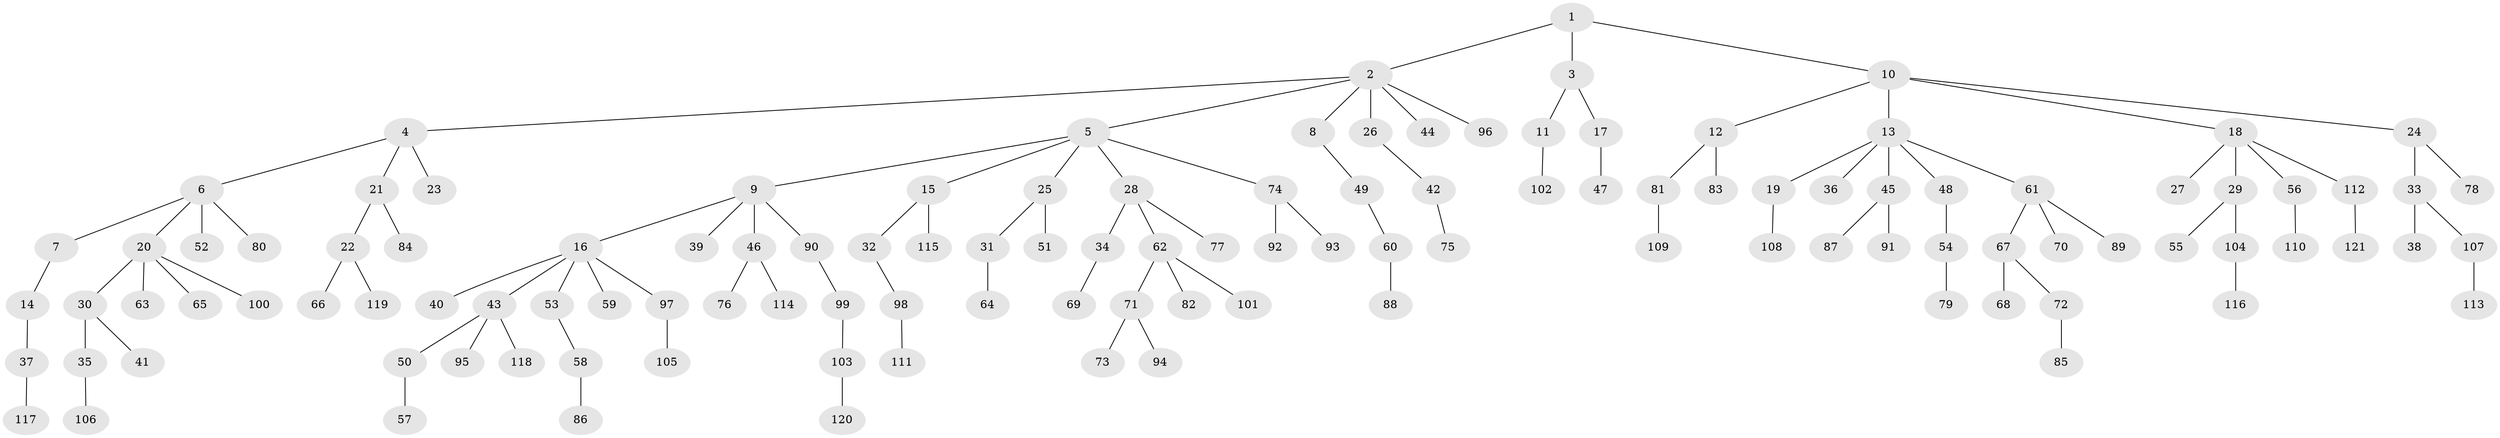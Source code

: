 // Generated by graph-tools (version 1.1) at 2025/36/03/09/25 02:36:29]
// undirected, 121 vertices, 120 edges
graph export_dot {
graph [start="1"]
  node [color=gray90,style=filled];
  1;
  2;
  3;
  4;
  5;
  6;
  7;
  8;
  9;
  10;
  11;
  12;
  13;
  14;
  15;
  16;
  17;
  18;
  19;
  20;
  21;
  22;
  23;
  24;
  25;
  26;
  27;
  28;
  29;
  30;
  31;
  32;
  33;
  34;
  35;
  36;
  37;
  38;
  39;
  40;
  41;
  42;
  43;
  44;
  45;
  46;
  47;
  48;
  49;
  50;
  51;
  52;
  53;
  54;
  55;
  56;
  57;
  58;
  59;
  60;
  61;
  62;
  63;
  64;
  65;
  66;
  67;
  68;
  69;
  70;
  71;
  72;
  73;
  74;
  75;
  76;
  77;
  78;
  79;
  80;
  81;
  82;
  83;
  84;
  85;
  86;
  87;
  88;
  89;
  90;
  91;
  92;
  93;
  94;
  95;
  96;
  97;
  98;
  99;
  100;
  101;
  102;
  103;
  104;
  105;
  106;
  107;
  108;
  109;
  110;
  111;
  112;
  113;
  114;
  115;
  116;
  117;
  118;
  119;
  120;
  121;
  1 -- 2;
  1 -- 3;
  1 -- 10;
  2 -- 4;
  2 -- 5;
  2 -- 8;
  2 -- 26;
  2 -- 44;
  2 -- 96;
  3 -- 11;
  3 -- 17;
  4 -- 6;
  4 -- 21;
  4 -- 23;
  5 -- 9;
  5 -- 15;
  5 -- 25;
  5 -- 28;
  5 -- 74;
  6 -- 7;
  6 -- 20;
  6 -- 52;
  6 -- 80;
  7 -- 14;
  8 -- 49;
  9 -- 16;
  9 -- 39;
  9 -- 46;
  9 -- 90;
  10 -- 12;
  10 -- 13;
  10 -- 18;
  10 -- 24;
  11 -- 102;
  12 -- 81;
  12 -- 83;
  13 -- 19;
  13 -- 36;
  13 -- 45;
  13 -- 48;
  13 -- 61;
  14 -- 37;
  15 -- 32;
  15 -- 115;
  16 -- 40;
  16 -- 43;
  16 -- 53;
  16 -- 59;
  16 -- 97;
  17 -- 47;
  18 -- 27;
  18 -- 29;
  18 -- 56;
  18 -- 112;
  19 -- 108;
  20 -- 30;
  20 -- 63;
  20 -- 65;
  20 -- 100;
  21 -- 22;
  21 -- 84;
  22 -- 66;
  22 -- 119;
  24 -- 33;
  24 -- 78;
  25 -- 31;
  25 -- 51;
  26 -- 42;
  28 -- 34;
  28 -- 62;
  28 -- 77;
  29 -- 55;
  29 -- 104;
  30 -- 35;
  30 -- 41;
  31 -- 64;
  32 -- 98;
  33 -- 38;
  33 -- 107;
  34 -- 69;
  35 -- 106;
  37 -- 117;
  42 -- 75;
  43 -- 50;
  43 -- 95;
  43 -- 118;
  45 -- 87;
  45 -- 91;
  46 -- 76;
  46 -- 114;
  48 -- 54;
  49 -- 60;
  50 -- 57;
  53 -- 58;
  54 -- 79;
  56 -- 110;
  58 -- 86;
  60 -- 88;
  61 -- 67;
  61 -- 70;
  61 -- 89;
  62 -- 71;
  62 -- 82;
  62 -- 101;
  67 -- 68;
  67 -- 72;
  71 -- 73;
  71 -- 94;
  72 -- 85;
  74 -- 92;
  74 -- 93;
  81 -- 109;
  90 -- 99;
  97 -- 105;
  98 -- 111;
  99 -- 103;
  103 -- 120;
  104 -- 116;
  107 -- 113;
  112 -- 121;
}
